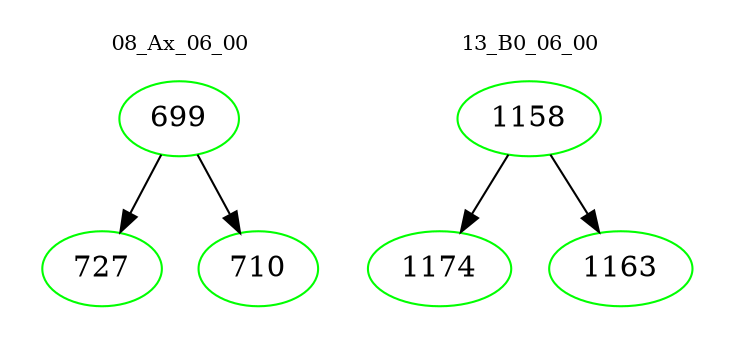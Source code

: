 digraph{
subgraph cluster_0 {
color = white
label = "08_Ax_06_00";
fontsize=10;
T0_699 [label="699", color="green"]
T0_699 -> T0_727 [color="black"]
T0_727 [label="727", color="green"]
T0_699 -> T0_710 [color="black"]
T0_710 [label="710", color="green"]
}
subgraph cluster_1 {
color = white
label = "13_B0_06_00";
fontsize=10;
T1_1158 [label="1158", color="green"]
T1_1158 -> T1_1174 [color="black"]
T1_1174 [label="1174", color="green"]
T1_1158 -> T1_1163 [color="black"]
T1_1163 [label="1163", color="green"]
}
}
